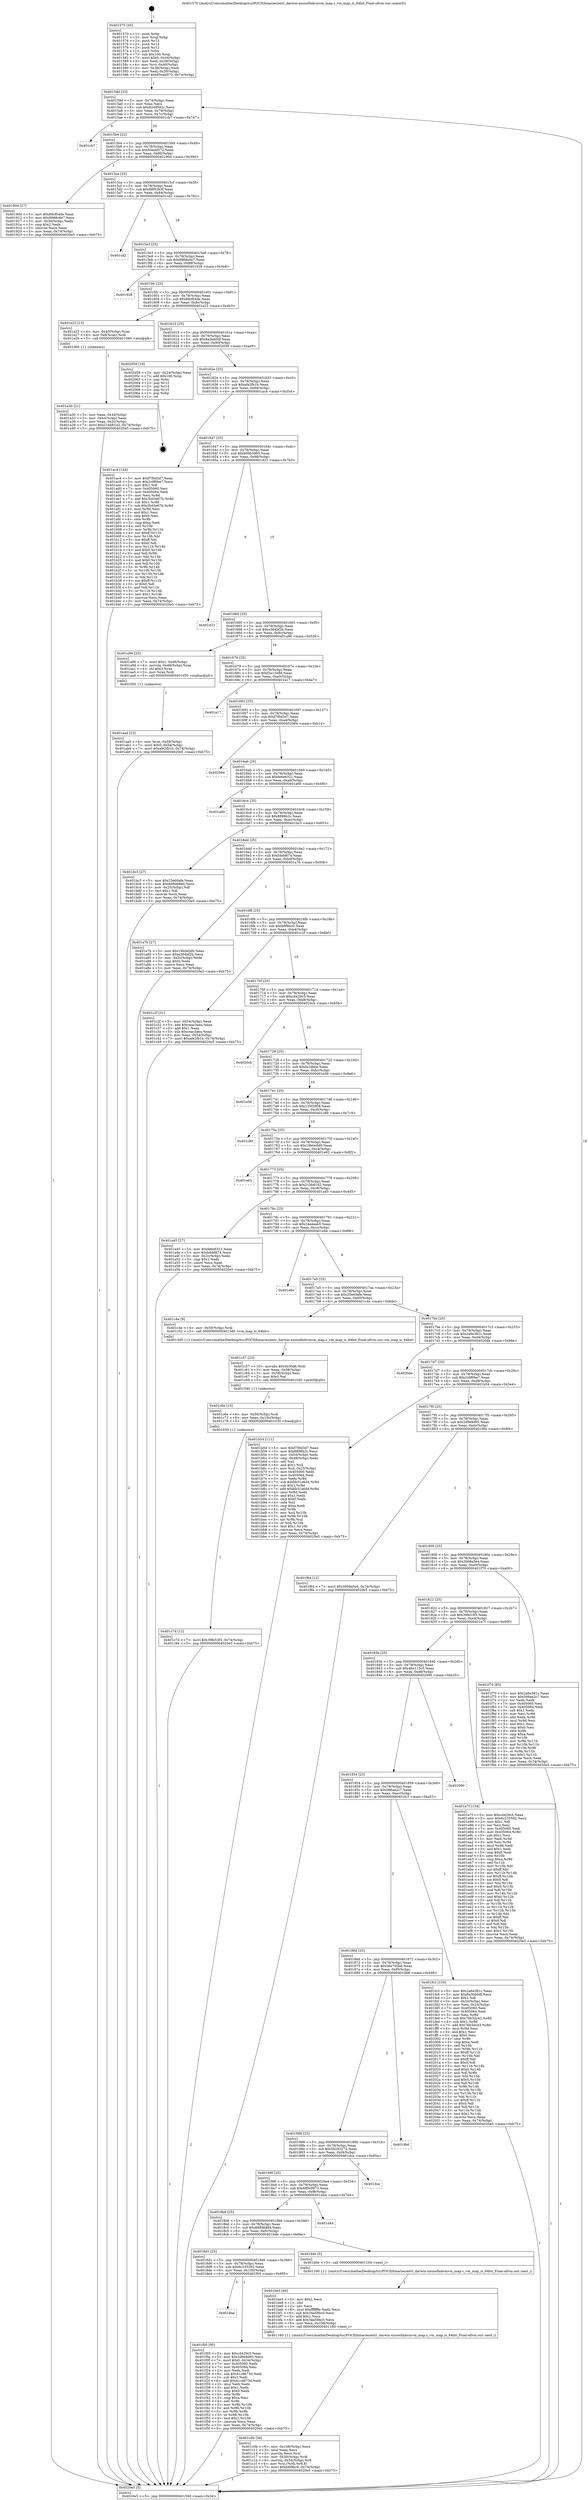 digraph "0x401570" {
  label = "0x401570 (/mnt/c/Users/mathe/Desktop/tcc/POCII/binaries/extr_darwin-xnuosfmkvmvm_map.c_vm_map_is_64bit_Final-ollvm.out::main(0))"
  labelloc = "t"
  node[shape=record]

  Entry [label="",width=0.3,height=0.3,shape=circle,fillcolor=black,style=filled]
  "0x40159d" [label="{
     0x40159d [23]\l
     | [instrs]\l
     &nbsp;&nbsp;0x40159d \<+3\>: mov -0x74(%rbp),%eax\l
     &nbsp;&nbsp;0x4015a0 \<+2\>: mov %eax,%ecx\l
     &nbsp;&nbsp;0x4015a2 \<+6\>: sub $0x8249582c,%ecx\l
     &nbsp;&nbsp;0x4015a8 \<+3\>: mov %eax,-0x78(%rbp)\l
     &nbsp;&nbsp;0x4015ab \<+3\>: mov %ecx,-0x7c(%rbp)\l
     &nbsp;&nbsp;0x4015ae \<+6\>: je 0000000000401cb7 \<main+0x747\>\l
  }"]
  "0x401cb7" [label="{
     0x401cb7\l
  }", style=dashed]
  "0x4015b4" [label="{
     0x4015b4 [22]\l
     | [instrs]\l
     &nbsp;&nbsp;0x4015b4 \<+5\>: jmp 00000000004015b9 \<main+0x49\>\l
     &nbsp;&nbsp;0x4015b9 \<+3\>: mov -0x78(%rbp),%eax\l
     &nbsp;&nbsp;0x4015bc \<+5\>: sub $0x85edd572,%eax\l
     &nbsp;&nbsp;0x4015c1 \<+3\>: mov %eax,-0x80(%rbp)\l
     &nbsp;&nbsp;0x4015c4 \<+6\>: je 000000000040190d \<main+0x39d\>\l
  }"]
  Exit [label="",width=0.3,height=0.3,shape=circle,fillcolor=black,style=filled,peripheries=2]
  "0x40190d" [label="{
     0x40190d [27]\l
     | [instrs]\l
     &nbsp;&nbsp;0x40190d \<+5\>: mov $0x89cf04de,%eax\l
     &nbsp;&nbsp;0x401912 \<+5\>: mov $0x8968c6e7,%ecx\l
     &nbsp;&nbsp;0x401917 \<+3\>: mov -0x30(%rbp),%edx\l
     &nbsp;&nbsp;0x40191a \<+3\>: cmp $0x2,%edx\l
     &nbsp;&nbsp;0x40191d \<+3\>: cmovne %ecx,%eax\l
     &nbsp;&nbsp;0x401920 \<+3\>: mov %eax,-0x74(%rbp)\l
     &nbsp;&nbsp;0x401923 \<+5\>: jmp 00000000004020e5 \<main+0xb75\>\l
  }"]
  "0x4015ca" [label="{
     0x4015ca [25]\l
     | [instrs]\l
     &nbsp;&nbsp;0x4015ca \<+5\>: jmp 00000000004015cf \<main+0x5f\>\l
     &nbsp;&nbsp;0x4015cf \<+3\>: mov -0x78(%rbp),%eax\l
     &nbsp;&nbsp;0x4015d2 \<+5\>: sub $0x88f03b3f,%eax\l
     &nbsp;&nbsp;0x4015d7 \<+6\>: mov %eax,-0x84(%rbp)\l
     &nbsp;&nbsp;0x4015dd \<+6\>: je 0000000000401cd2 \<main+0x762\>\l
  }"]
  "0x4020e5" [label="{
     0x4020e5 [5]\l
     | [instrs]\l
     &nbsp;&nbsp;0x4020e5 \<+5\>: jmp 000000000040159d \<main+0x2d\>\l
  }"]
  "0x401570" [label="{
     0x401570 [45]\l
     | [instrs]\l
     &nbsp;&nbsp;0x401570 \<+1\>: push %rbp\l
     &nbsp;&nbsp;0x401571 \<+3\>: mov %rsp,%rbp\l
     &nbsp;&nbsp;0x401574 \<+2\>: push %r15\l
     &nbsp;&nbsp;0x401576 \<+2\>: push %r14\l
     &nbsp;&nbsp;0x401578 \<+2\>: push %r12\l
     &nbsp;&nbsp;0x40157a \<+1\>: push %rbx\l
     &nbsp;&nbsp;0x40157b \<+7\>: sub $0x100,%rsp\l
     &nbsp;&nbsp;0x401582 \<+7\>: movl $0x0,-0x34(%rbp)\l
     &nbsp;&nbsp;0x401589 \<+3\>: mov %edi,-0x38(%rbp)\l
     &nbsp;&nbsp;0x40158c \<+4\>: mov %rsi,-0x40(%rbp)\l
     &nbsp;&nbsp;0x401590 \<+3\>: mov -0x38(%rbp),%edi\l
     &nbsp;&nbsp;0x401593 \<+3\>: mov %edi,-0x30(%rbp)\l
     &nbsp;&nbsp;0x401596 \<+7\>: movl $0x85edd572,-0x74(%rbp)\l
  }"]
  "0x4018ea" [label="{
     0x4018ea\l
  }", style=dashed]
  "0x401cd2" [label="{
     0x401cd2\l
  }", style=dashed]
  "0x4015e3" [label="{
     0x4015e3 [25]\l
     | [instrs]\l
     &nbsp;&nbsp;0x4015e3 \<+5\>: jmp 00000000004015e8 \<main+0x78\>\l
     &nbsp;&nbsp;0x4015e8 \<+3\>: mov -0x78(%rbp),%eax\l
     &nbsp;&nbsp;0x4015eb \<+5\>: sub $0x8968c6e7,%eax\l
     &nbsp;&nbsp;0x4015f0 \<+6\>: mov %eax,-0x88(%rbp)\l
     &nbsp;&nbsp;0x4015f6 \<+6\>: je 0000000000401928 \<main+0x3b8\>\l
  }"]
  "0x401f05" [label="{
     0x401f05 [95]\l
     | [instrs]\l
     &nbsp;&nbsp;0x401f05 \<+5\>: mov $0xcd429c5,%eax\l
     &nbsp;&nbsp;0x401f0a \<+5\>: mov $0x2d9e8d95,%ecx\l
     &nbsp;&nbsp;0x401f0f \<+7\>: movl $0x0,-0x34(%rbp)\l
     &nbsp;&nbsp;0x401f16 \<+7\>: mov 0x405060,%edx\l
     &nbsp;&nbsp;0x401f1d \<+7\>: mov 0x405064,%esi\l
     &nbsp;&nbsp;0x401f24 \<+2\>: mov %edx,%edi\l
     &nbsp;&nbsp;0x401f26 \<+6\>: sub $0x41cd673d,%edi\l
     &nbsp;&nbsp;0x401f2c \<+3\>: sub $0x1,%edi\l
     &nbsp;&nbsp;0x401f2f \<+6\>: add $0x41cd673d,%edi\l
     &nbsp;&nbsp;0x401f35 \<+3\>: imul %edi,%edx\l
     &nbsp;&nbsp;0x401f38 \<+3\>: and $0x1,%edx\l
     &nbsp;&nbsp;0x401f3b \<+3\>: cmp $0x0,%edx\l
     &nbsp;&nbsp;0x401f3e \<+4\>: sete %r8b\l
     &nbsp;&nbsp;0x401f42 \<+3\>: cmp $0xa,%esi\l
     &nbsp;&nbsp;0x401f45 \<+4\>: setl %r9b\l
     &nbsp;&nbsp;0x401f49 \<+3\>: mov %r8b,%r10b\l
     &nbsp;&nbsp;0x401f4c \<+3\>: and %r9b,%r10b\l
     &nbsp;&nbsp;0x401f4f \<+3\>: xor %r9b,%r8b\l
     &nbsp;&nbsp;0x401f52 \<+3\>: or %r8b,%r10b\l
     &nbsp;&nbsp;0x401f55 \<+4\>: test $0x1,%r10b\l
     &nbsp;&nbsp;0x401f59 \<+3\>: cmovne %ecx,%eax\l
     &nbsp;&nbsp;0x401f5c \<+3\>: mov %eax,-0x74(%rbp)\l
     &nbsp;&nbsp;0x401f5f \<+5\>: jmp 00000000004020e5 \<main+0xb75\>\l
  }"]
  "0x401928" [label="{
     0x401928\l
  }", style=dashed]
  "0x4015fc" [label="{
     0x4015fc [25]\l
     | [instrs]\l
     &nbsp;&nbsp;0x4015fc \<+5\>: jmp 0000000000401601 \<main+0x91\>\l
     &nbsp;&nbsp;0x401601 \<+3\>: mov -0x78(%rbp),%eax\l
     &nbsp;&nbsp;0x401604 \<+5\>: sub $0x89cf04de,%eax\l
     &nbsp;&nbsp;0x401609 \<+6\>: mov %eax,-0x8c(%rbp)\l
     &nbsp;&nbsp;0x40160f \<+6\>: je 0000000000401a23 \<main+0x4b3\>\l
  }"]
  "0x401c7d" [label="{
     0x401c7d [12]\l
     | [instrs]\l
     &nbsp;&nbsp;0x401c7d \<+7\>: movl $0x39fe53f3,-0x74(%rbp)\l
     &nbsp;&nbsp;0x401c84 \<+5\>: jmp 00000000004020e5 \<main+0xb75\>\l
  }"]
  "0x401a23" [label="{
     0x401a23 [13]\l
     | [instrs]\l
     &nbsp;&nbsp;0x401a23 \<+4\>: mov -0x40(%rbp),%rax\l
     &nbsp;&nbsp;0x401a27 \<+4\>: mov 0x8(%rax),%rdi\l
     &nbsp;&nbsp;0x401a2b \<+5\>: call 0000000000401060 \<atoi@plt\>\l
     | [calls]\l
     &nbsp;&nbsp;0x401060 \{1\} (unknown)\l
  }"]
  "0x401615" [label="{
     0x401615 [25]\l
     | [instrs]\l
     &nbsp;&nbsp;0x401615 \<+5\>: jmp 000000000040161a \<main+0xaa\>\l
     &nbsp;&nbsp;0x40161a \<+3\>: mov -0x78(%rbp),%eax\l
     &nbsp;&nbsp;0x40161d \<+5\>: sub $0x8a3bb0df,%eax\l
     &nbsp;&nbsp;0x401622 \<+6\>: mov %eax,-0x90(%rbp)\l
     &nbsp;&nbsp;0x401628 \<+6\>: je 0000000000402059 \<main+0xae9\>\l
  }"]
  "0x401a30" [label="{
     0x401a30 [21]\l
     | [instrs]\l
     &nbsp;&nbsp;0x401a30 \<+3\>: mov %eax,-0x44(%rbp)\l
     &nbsp;&nbsp;0x401a33 \<+3\>: mov -0x44(%rbp),%eax\l
     &nbsp;&nbsp;0x401a36 \<+3\>: mov %eax,-0x2c(%rbp)\l
     &nbsp;&nbsp;0x401a39 \<+7\>: movl $0x21bb81d2,-0x74(%rbp)\l
     &nbsp;&nbsp;0x401a40 \<+5\>: jmp 00000000004020e5 \<main+0xb75\>\l
  }"]
  "0x401c6e" [label="{
     0x401c6e [15]\l
     | [instrs]\l
     &nbsp;&nbsp;0x401c6e \<+4\>: mov -0x50(%rbp),%rdi\l
     &nbsp;&nbsp;0x401c72 \<+6\>: mov %eax,-0x10c(%rbp)\l
     &nbsp;&nbsp;0x401c78 \<+5\>: call 0000000000401030 \<free@plt\>\l
     | [calls]\l
     &nbsp;&nbsp;0x401030 \{1\} (unknown)\l
  }"]
  "0x402059" [label="{
     0x402059 [19]\l
     | [instrs]\l
     &nbsp;&nbsp;0x402059 \<+3\>: mov -0x24(%rbp),%eax\l
     &nbsp;&nbsp;0x40205c \<+7\>: add $0x100,%rsp\l
     &nbsp;&nbsp;0x402063 \<+1\>: pop %rbx\l
     &nbsp;&nbsp;0x402064 \<+2\>: pop %r12\l
     &nbsp;&nbsp;0x402066 \<+2\>: pop %r14\l
     &nbsp;&nbsp;0x402068 \<+2\>: pop %r15\l
     &nbsp;&nbsp;0x40206a \<+1\>: pop %rbp\l
     &nbsp;&nbsp;0x40206b \<+1\>: ret\l
  }"]
  "0x40162e" [label="{
     0x40162e [25]\l
     | [instrs]\l
     &nbsp;&nbsp;0x40162e \<+5\>: jmp 0000000000401633 \<main+0xc3\>\l
     &nbsp;&nbsp;0x401633 \<+3\>: mov -0x78(%rbp),%eax\l
     &nbsp;&nbsp;0x401636 \<+5\>: sub $0xafe2fb1b,%eax\l
     &nbsp;&nbsp;0x40163b \<+6\>: mov %eax,-0x94(%rbp)\l
     &nbsp;&nbsp;0x401641 \<+6\>: je 0000000000401ac4 \<main+0x554\>\l
  }"]
  "0x401c57" [label="{
     0x401c57 [23]\l
     | [instrs]\l
     &nbsp;&nbsp;0x401c57 \<+10\>: movabs $0x4030d6,%rdi\l
     &nbsp;&nbsp;0x401c61 \<+3\>: mov %eax,-0x58(%rbp)\l
     &nbsp;&nbsp;0x401c64 \<+3\>: mov -0x58(%rbp),%esi\l
     &nbsp;&nbsp;0x401c67 \<+2\>: mov $0x0,%al\l
     &nbsp;&nbsp;0x401c69 \<+5\>: call 0000000000401040 \<printf@plt\>\l
     | [calls]\l
     &nbsp;&nbsp;0x401040 \{1\} (unknown)\l
  }"]
  "0x401ac4" [label="{
     0x401ac4 [144]\l
     | [instrs]\l
     &nbsp;&nbsp;0x401ac4 \<+5\>: mov $0xf7f0d3d7,%eax\l
     &nbsp;&nbsp;0x401ac9 \<+5\>: mov $0x2c9f0be7,%ecx\l
     &nbsp;&nbsp;0x401ace \<+2\>: mov $0x1,%dl\l
     &nbsp;&nbsp;0x401ad0 \<+7\>: mov 0x405060,%esi\l
     &nbsp;&nbsp;0x401ad7 \<+7\>: mov 0x405064,%edi\l
     &nbsp;&nbsp;0x401ade \<+3\>: mov %esi,%r8d\l
     &nbsp;&nbsp;0x401ae1 \<+7\>: add $0x3bd3e67b,%r8d\l
     &nbsp;&nbsp;0x401ae8 \<+4\>: sub $0x1,%r8d\l
     &nbsp;&nbsp;0x401aec \<+7\>: sub $0x3bd3e67b,%r8d\l
     &nbsp;&nbsp;0x401af3 \<+4\>: imul %r8d,%esi\l
     &nbsp;&nbsp;0x401af7 \<+3\>: and $0x1,%esi\l
     &nbsp;&nbsp;0x401afa \<+3\>: cmp $0x0,%esi\l
     &nbsp;&nbsp;0x401afd \<+4\>: sete %r9b\l
     &nbsp;&nbsp;0x401b01 \<+3\>: cmp $0xa,%edi\l
     &nbsp;&nbsp;0x401b04 \<+4\>: setl %r10b\l
     &nbsp;&nbsp;0x401b08 \<+3\>: mov %r9b,%r11b\l
     &nbsp;&nbsp;0x401b0b \<+4\>: xor $0xff,%r11b\l
     &nbsp;&nbsp;0x401b0f \<+3\>: mov %r10b,%bl\l
     &nbsp;&nbsp;0x401b12 \<+3\>: xor $0xff,%bl\l
     &nbsp;&nbsp;0x401b15 \<+3\>: xor $0x0,%dl\l
     &nbsp;&nbsp;0x401b18 \<+3\>: mov %r11b,%r14b\l
     &nbsp;&nbsp;0x401b1b \<+4\>: and $0x0,%r14b\l
     &nbsp;&nbsp;0x401b1f \<+3\>: and %dl,%r9b\l
     &nbsp;&nbsp;0x401b22 \<+3\>: mov %bl,%r15b\l
     &nbsp;&nbsp;0x401b25 \<+4\>: and $0x0,%r15b\l
     &nbsp;&nbsp;0x401b29 \<+3\>: and %dl,%r10b\l
     &nbsp;&nbsp;0x401b2c \<+3\>: or %r9b,%r14b\l
     &nbsp;&nbsp;0x401b2f \<+3\>: or %r10b,%r15b\l
     &nbsp;&nbsp;0x401b32 \<+3\>: xor %r15b,%r14b\l
     &nbsp;&nbsp;0x401b35 \<+3\>: or %bl,%r11b\l
     &nbsp;&nbsp;0x401b38 \<+4\>: xor $0xff,%r11b\l
     &nbsp;&nbsp;0x401b3c \<+3\>: or $0x0,%dl\l
     &nbsp;&nbsp;0x401b3f \<+3\>: and %dl,%r11b\l
     &nbsp;&nbsp;0x401b42 \<+3\>: or %r11b,%r14b\l
     &nbsp;&nbsp;0x401b45 \<+4\>: test $0x1,%r14b\l
     &nbsp;&nbsp;0x401b49 \<+3\>: cmovne %ecx,%eax\l
     &nbsp;&nbsp;0x401b4c \<+3\>: mov %eax,-0x74(%rbp)\l
     &nbsp;&nbsp;0x401b4f \<+5\>: jmp 00000000004020e5 \<main+0xb75\>\l
  }"]
  "0x401647" [label="{
     0x401647 [25]\l
     | [instrs]\l
     &nbsp;&nbsp;0x401647 \<+5\>: jmp 000000000040164c \<main+0xdc\>\l
     &nbsp;&nbsp;0x40164c \<+3\>: mov -0x78(%rbp),%eax\l
     &nbsp;&nbsp;0x40164f \<+5\>: sub $0xb0bb3965,%eax\l
     &nbsp;&nbsp;0x401654 \<+6\>: mov %eax,-0x98(%rbp)\l
     &nbsp;&nbsp;0x40165a \<+6\>: je 0000000000401d23 \<main+0x7b3\>\l
  }"]
  "0x401c0b" [label="{
     0x401c0b [36]\l
     | [instrs]\l
     &nbsp;&nbsp;0x401c0b \<+6\>: mov -0x108(%rbp),%ecx\l
     &nbsp;&nbsp;0x401c11 \<+3\>: imul %eax,%ecx\l
     &nbsp;&nbsp;0x401c14 \<+3\>: movslq %ecx,%rsi\l
     &nbsp;&nbsp;0x401c17 \<+4\>: mov -0x50(%rbp),%rdi\l
     &nbsp;&nbsp;0x401c1b \<+4\>: movslq -0x54(%rbp),%r8\l
     &nbsp;&nbsp;0x401c1f \<+4\>: mov %rsi,(%rdi,%r8,8)\l
     &nbsp;&nbsp;0x401c23 \<+7\>: movl $0xb6f8bc0,-0x74(%rbp)\l
     &nbsp;&nbsp;0x401c2a \<+5\>: jmp 00000000004020e5 \<main+0xb75\>\l
  }"]
  "0x401d23" [label="{
     0x401d23\l
  }", style=dashed]
  "0x401660" [label="{
     0x401660 [25]\l
     | [instrs]\l
     &nbsp;&nbsp;0x401660 \<+5\>: jmp 0000000000401665 \<main+0xf5\>\l
     &nbsp;&nbsp;0x401665 \<+3\>: mov -0x78(%rbp),%eax\l
     &nbsp;&nbsp;0x401668 \<+5\>: sub $0xe364bf2b,%eax\l
     &nbsp;&nbsp;0x40166d \<+6\>: mov %eax,-0x9c(%rbp)\l
     &nbsp;&nbsp;0x401673 \<+6\>: je 0000000000401a96 \<main+0x526\>\l
  }"]
  "0x401be3" [label="{
     0x401be3 [40]\l
     | [instrs]\l
     &nbsp;&nbsp;0x401be3 \<+5\>: mov $0x2,%ecx\l
     &nbsp;&nbsp;0x401be8 \<+1\>: cltd\l
     &nbsp;&nbsp;0x401be9 \<+2\>: idiv %ecx\l
     &nbsp;&nbsp;0x401beb \<+6\>: imul $0xfffffffe,%edx,%ecx\l
     &nbsp;&nbsp;0x401bf1 \<+6\>: sub $0x34a58bc0,%ecx\l
     &nbsp;&nbsp;0x401bf7 \<+3\>: add $0x1,%ecx\l
     &nbsp;&nbsp;0x401bfa \<+6\>: add $0x34a58bc0,%ecx\l
     &nbsp;&nbsp;0x401c00 \<+6\>: mov %ecx,-0x108(%rbp)\l
     &nbsp;&nbsp;0x401c06 \<+5\>: call 0000000000401160 \<next_i\>\l
     | [calls]\l
     &nbsp;&nbsp;0x401160 \{1\} (/mnt/c/Users/mathe/Desktop/tcc/POCII/binaries/extr_darwin-xnuosfmkvmvm_map.c_vm_map_is_64bit_Final-ollvm.out::next_i)\l
  }"]
  "0x401a96" [label="{
     0x401a96 [23]\l
     | [instrs]\l
     &nbsp;&nbsp;0x401a96 \<+7\>: movl $0x1,-0x48(%rbp)\l
     &nbsp;&nbsp;0x401a9d \<+4\>: movslq -0x48(%rbp),%rax\l
     &nbsp;&nbsp;0x401aa1 \<+4\>: shl $0x3,%rax\l
     &nbsp;&nbsp;0x401aa5 \<+3\>: mov %rax,%rdi\l
     &nbsp;&nbsp;0x401aa8 \<+5\>: call 0000000000401050 \<malloc@plt\>\l
     | [calls]\l
     &nbsp;&nbsp;0x401050 \{1\} (unknown)\l
  }"]
  "0x401679" [label="{
     0x401679 [25]\l
     | [instrs]\l
     &nbsp;&nbsp;0x401679 \<+5\>: jmp 000000000040167e \<main+0x10e\>\l
     &nbsp;&nbsp;0x40167e \<+3\>: mov -0x78(%rbp),%eax\l
     &nbsp;&nbsp;0x401681 \<+5\>: sub $0xf2e13489,%eax\l
     &nbsp;&nbsp;0x401686 \<+6\>: mov %eax,-0xa0(%rbp)\l
     &nbsp;&nbsp;0x40168c \<+6\>: je 0000000000401a17 \<main+0x4a7\>\l
  }"]
  "0x4018d1" [label="{
     0x4018d1 [25]\l
     | [instrs]\l
     &nbsp;&nbsp;0x4018d1 \<+5\>: jmp 00000000004018d6 \<main+0x366\>\l
     &nbsp;&nbsp;0x4018d6 \<+3\>: mov -0x78(%rbp),%eax\l
     &nbsp;&nbsp;0x4018d9 \<+5\>: sub $0x6c235592,%eax\l
     &nbsp;&nbsp;0x4018de \<+6\>: mov %eax,-0x100(%rbp)\l
     &nbsp;&nbsp;0x4018e4 \<+6\>: je 0000000000401f05 \<main+0x995\>\l
  }"]
  "0x401a17" [label="{
     0x401a17\l
  }", style=dashed]
  "0x401692" [label="{
     0x401692 [25]\l
     | [instrs]\l
     &nbsp;&nbsp;0x401692 \<+5\>: jmp 0000000000401697 \<main+0x127\>\l
     &nbsp;&nbsp;0x401697 \<+3\>: mov -0x78(%rbp),%eax\l
     &nbsp;&nbsp;0x40169a \<+5\>: sub $0xf7f0d3d7,%eax\l
     &nbsp;&nbsp;0x40169f \<+6\>: mov %eax,-0xa4(%rbp)\l
     &nbsp;&nbsp;0x4016a5 \<+6\>: je 0000000000402084 \<main+0xb14\>\l
  }"]
  "0x401bde" [label="{
     0x401bde [5]\l
     | [instrs]\l
     &nbsp;&nbsp;0x401bde \<+5\>: call 0000000000401160 \<next_i\>\l
     | [calls]\l
     &nbsp;&nbsp;0x401160 \{1\} (/mnt/c/Users/mathe/Desktop/tcc/POCII/binaries/extr_darwin-xnuosfmkvmvm_map.c_vm_map_is_64bit_Final-ollvm.out::next_i)\l
  }"]
  "0x402084" [label="{
     0x402084\l
  }", style=dashed]
  "0x4016ab" [label="{
     0x4016ab [25]\l
     | [instrs]\l
     &nbsp;&nbsp;0x4016ab \<+5\>: jmp 00000000004016b0 \<main+0x140\>\l
     &nbsp;&nbsp;0x4016b0 \<+3\>: mov -0x78(%rbp),%eax\l
     &nbsp;&nbsp;0x4016b3 \<+5\>: sub $0xfe6e6321,%eax\l
     &nbsp;&nbsp;0x4016b8 \<+6\>: mov %eax,-0xa8(%rbp)\l
     &nbsp;&nbsp;0x4016be \<+6\>: je 0000000000401a60 \<main+0x4f0\>\l
  }"]
  "0x4018b8" [label="{
     0x4018b8 [25]\l
     | [instrs]\l
     &nbsp;&nbsp;0x4018b8 \<+5\>: jmp 00000000004018bd \<main+0x34d\>\l
     &nbsp;&nbsp;0x4018bd \<+3\>: mov -0x78(%rbp),%eax\l
     &nbsp;&nbsp;0x4018c0 \<+5\>: sub $0x689d6884,%eax\l
     &nbsp;&nbsp;0x4018c5 \<+6\>: mov %eax,-0xfc(%rbp)\l
     &nbsp;&nbsp;0x4018cb \<+6\>: je 0000000000401bde \<main+0x66e\>\l
  }"]
  "0x401a60" [label="{
     0x401a60\l
  }", style=dashed]
  "0x4016c4" [label="{
     0x4016c4 [25]\l
     | [instrs]\l
     &nbsp;&nbsp;0x4016c4 \<+5\>: jmp 00000000004016c9 \<main+0x159\>\l
     &nbsp;&nbsp;0x4016c9 \<+3\>: mov -0x78(%rbp),%eax\l
     &nbsp;&nbsp;0x4016cc \<+5\>: sub $0x8896b2c,%eax\l
     &nbsp;&nbsp;0x4016d1 \<+6\>: mov %eax,-0xac(%rbp)\l
     &nbsp;&nbsp;0x4016d7 \<+6\>: je 0000000000401bc3 \<main+0x653\>\l
  }"]
  "0x401d44" [label="{
     0x401d44\l
  }", style=dashed]
  "0x401bc3" [label="{
     0x401bc3 [27]\l
     | [instrs]\l
     &nbsp;&nbsp;0x401bc3 \<+5\>: mov $0x25e60afe,%eax\l
     &nbsp;&nbsp;0x401bc8 \<+5\>: mov $0x689d6884,%ecx\l
     &nbsp;&nbsp;0x401bcd \<+3\>: mov -0x25(%rbp),%dl\l
     &nbsp;&nbsp;0x401bd0 \<+3\>: test $0x1,%dl\l
     &nbsp;&nbsp;0x401bd3 \<+3\>: cmovne %ecx,%eax\l
     &nbsp;&nbsp;0x401bd6 \<+3\>: mov %eax,-0x74(%rbp)\l
     &nbsp;&nbsp;0x401bd9 \<+5\>: jmp 00000000004020e5 \<main+0xb75\>\l
  }"]
  "0x4016dd" [label="{
     0x4016dd [25]\l
     | [instrs]\l
     &nbsp;&nbsp;0x4016dd \<+5\>: jmp 00000000004016e2 \<main+0x172\>\l
     &nbsp;&nbsp;0x4016e2 \<+3\>: mov -0x78(%rbp),%eax\l
     &nbsp;&nbsp;0x4016e5 \<+5\>: sub $0xb4dd674,%eax\l
     &nbsp;&nbsp;0x4016ea \<+6\>: mov %eax,-0xb0(%rbp)\l
     &nbsp;&nbsp;0x4016f0 \<+6\>: je 0000000000401a7b \<main+0x50b\>\l
  }"]
  "0x40189f" [label="{
     0x40189f [25]\l
     | [instrs]\l
     &nbsp;&nbsp;0x40189f \<+5\>: jmp 00000000004018a4 \<main+0x334\>\l
     &nbsp;&nbsp;0x4018a4 \<+3\>: mov -0x78(%rbp),%eax\l
     &nbsp;&nbsp;0x4018a7 \<+5\>: sub $0x689c9973,%eax\l
     &nbsp;&nbsp;0x4018ac \<+6\>: mov %eax,-0xf8(%rbp)\l
     &nbsp;&nbsp;0x4018b2 \<+6\>: je 0000000000401d44 \<main+0x7d4\>\l
  }"]
  "0x401a7b" [label="{
     0x401a7b [27]\l
     | [instrs]\l
     &nbsp;&nbsp;0x401a7b \<+5\>: mov $0x19b0e0d0,%eax\l
     &nbsp;&nbsp;0x401a80 \<+5\>: mov $0xe364bf2b,%ecx\l
     &nbsp;&nbsp;0x401a85 \<+3\>: mov -0x2c(%rbp),%edx\l
     &nbsp;&nbsp;0x401a88 \<+3\>: cmp $0x0,%edx\l
     &nbsp;&nbsp;0x401a8b \<+3\>: cmove %ecx,%eax\l
     &nbsp;&nbsp;0x401a8e \<+3\>: mov %eax,-0x74(%rbp)\l
     &nbsp;&nbsp;0x401a91 \<+5\>: jmp 00000000004020e5 \<main+0xb75\>\l
  }"]
  "0x4016f6" [label="{
     0x4016f6 [25]\l
     | [instrs]\l
     &nbsp;&nbsp;0x4016f6 \<+5\>: jmp 00000000004016fb \<main+0x18b\>\l
     &nbsp;&nbsp;0x4016fb \<+3\>: mov -0x78(%rbp),%eax\l
     &nbsp;&nbsp;0x4016fe \<+5\>: sub $0xb6f8bc0,%eax\l
     &nbsp;&nbsp;0x401703 \<+6\>: mov %eax,-0xb4(%rbp)\l
     &nbsp;&nbsp;0x401709 \<+6\>: je 0000000000401c2f \<main+0x6bf\>\l
  }"]
  "0x401dca" [label="{
     0x401dca\l
  }", style=dashed]
  "0x401c2f" [label="{
     0x401c2f [31]\l
     | [instrs]\l
     &nbsp;&nbsp;0x401c2f \<+3\>: mov -0x54(%rbp),%eax\l
     &nbsp;&nbsp;0x401c32 \<+5\>: add $0xceac3aea,%eax\l
     &nbsp;&nbsp;0x401c37 \<+3\>: add $0x1,%eax\l
     &nbsp;&nbsp;0x401c3a \<+5\>: sub $0xceac3aea,%eax\l
     &nbsp;&nbsp;0x401c3f \<+3\>: mov %eax,-0x54(%rbp)\l
     &nbsp;&nbsp;0x401c42 \<+7\>: movl $0xafe2fb1b,-0x74(%rbp)\l
     &nbsp;&nbsp;0x401c49 \<+5\>: jmp 00000000004020e5 \<main+0xb75\>\l
  }"]
  "0x40170f" [label="{
     0x40170f [25]\l
     | [instrs]\l
     &nbsp;&nbsp;0x40170f \<+5\>: jmp 0000000000401714 \<main+0x1a4\>\l
     &nbsp;&nbsp;0x401714 \<+3\>: mov -0x78(%rbp),%eax\l
     &nbsp;&nbsp;0x401717 \<+5\>: sub $0xcd429c5,%eax\l
     &nbsp;&nbsp;0x40171c \<+6\>: mov %eax,-0xb8(%rbp)\l
     &nbsp;&nbsp;0x401722 \<+6\>: je 00000000004020cb \<main+0xb5b\>\l
  }"]
  "0x401886" [label="{
     0x401886 [25]\l
     | [instrs]\l
     &nbsp;&nbsp;0x401886 \<+5\>: jmp 000000000040188b \<main+0x31b\>\l
     &nbsp;&nbsp;0x40188b \<+3\>: mov -0x78(%rbp),%eax\l
     &nbsp;&nbsp;0x40188e \<+5\>: sub $0x5b283273,%eax\l
     &nbsp;&nbsp;0x401893 \<+6\>: mov %eax,-0xf4(%rbp)\l
     &nbsp;&nbsp;0x401899 \<+6\>: je 0000000000401dca \<main+0x85a\>\l
  }"]
  "0x4020cb" [label="{
     0x4020cb\l
  }", style=dashed]
  "0x401728" [label="{
     0x401728 [25]\l
     | [instrs]\l
     &nbsp;&nbsp;0x401728 \<+5\>: jmp 000000000040172d \<main+0x1bd\>\l
     &nbsp;&nbsp;0x40172d \<+3\>: mov -0x78(%rbp),%eax\l
     &nbsp;&nbsp;0x401730 \<+5\>: sub $0xfa1dbbe,%eax\l
     &nbsp;&nbsp;0x401735 \<+6\>: mov %eax,-0xbc(%rbp)\l
     &nbsp;&nbsp;0x40173b \<+6\>: je 0000000000401e56 \<main+0x8e6\>\l
  }"]
  "0x4019b8" [label="{
     0x4019b8\l
  }", style=dashed]
  "0x401e56" [label="{
     0x401e56\l
  }", style=dashed]
  "0x401741" [label="{
     0x401741 [25]\l
     | [instrs]\l
     &nbsp;&nbsp;0x401741 \<+5\>: jmp 0000000000401746 \<main+0x1d6\>\l
     &nbsp;&nbsp;0x401746 \<+3\>: mov -0x78(%rbp),%eax\l
     &nbsp;&nbsp;0x401749 \<+5\>: sub $0x125f2808,%eax\l
     &nbsp;&nbsp;0x40174e \<+6\>: mov %eax,-0xc0(%rbp)\l
     &nbsp;&nbsp;0x401754 \<+6\>: je 0000000000401c89 \<main+0x719\>\l
  }"]
  "0x40186d" [label="{
     0x40186d [25]\l
     | [instrs]\l
     &nbsp;&nbsp;0x40186d \<+5\>: jmp 0000000000401872 \<main+0x302\>\l
     &nbsp;&nbsp;0x401872 \<+3\>: mov -0x78(%rbp),%eax\l
     &nbsp;&nbsp;0x401875 \<+5\>: sub $0x58e705b8,%eax\l
     &nbsp;&nbsp;0x40187a \<+6\>: mov %eax,-0xf0(%rbp)\l
     &nbsp;&nbsp;0x401880 \<+6\>: je 00000000004019b8 \<main+0x448\>\l
  }"]
  "0x401c89" [label="{
     0x401c89\l
  }", style=dashed]
  "0x40175a" [label="{
     0x40175a [25]\l
     | [instrs]\l
     &nbsp;&nbsp;0x40175a \<+5\>: jmp 000000000040175f \<main+0x1ef\>\l
     &nbsp;&nbsp;0x40175f \<+3\>: mov -0x78(%rbp),%eax\l
     &nbsp;&nbsp;0x401762 \<+5\>: sub $0x19b0e0d0,%eax\l
     &nbsp;&nbsp;0x401767 \<+6\>: mov %eax,-0xc4(%rbp)\l
     &nbsp;&nbsp;0x40176d \<+6\>: je 0000000000401e62 \<main+0x8f2\>\l
  }"]
  "0x401fc3" [label="{
     0x401fc3 [150]\l
     | [instrs]\l
     &nbsp;&nbsp;0x401fc3 \<+5\>: mov $0x2a6e381c,%eax\l
     &nbsp;&nbsp;0x401fc8 \<+5\>: mov $0x8a3bb0df,%ecx\l
     &nbsp;&nbsp;0x401fcd \<+2\>: mov $0x1,%dl\l
     &nbsp;&nbsp;0x401fcf \<+3\>: mov -0x34(%rbp),%esi\l
     &nbsp;&nbsp;0x401fd2 \<+3\>: mov %esi,-0x24(%rbp)\l
     &nbsp;&nbsp;0x401fd5 \<+7\>: mov 0x405060,%esi\l
     &nbsp;&nbsp;0x401fdc \<+7\>: mov 0x405064,%edi\l
     &nbsp;&nbsp;0x401fe3 \<+3\>: mov %esi,%r8d\l
     &nbsp;&nbsp;0x401fe6 \<+7\>: sub $0x76b3dc43,%r8d\l
     &nbsp;&nbsp;0x401fed \<+4\>: sub $0x1,%r8d\l
     &nbsp;&nbsp;0x401ff1 \<+7\>: add $0x76b3dc43,%r8d\l
     &nbsp;&nbsp;0x401ff8 \<+4\>: imul %r8d,%esi\l
     &nbsp;&nbsp;0x401ffc \<+3\>: and $0x1,%esi\l
     &nbsp;&nbsp;0x401fff \<+3\>: cmp $0x0,%esi\l
     &nbsp;&nbsp;0x402002 \<+4\>: sete %r9b\l
     &nbsp;&nbsp;0x402006 \<+3\>: cmp $0xa,%edi\l
     &nbsp;&nbsp;0x402009 \<+4\>: setl %r10b\l
     &nbsp;&nbsp;0x40200d \<+3\>: mov %r9b,%r11b\l
     &nbsp;&nbsp;0x402010 \<+4\>: xor $0xff,%r11b\l
     &nbsp;&nbsp;0x402014 \<+3\>: mov %r10b,%bl\l
     &nbsp;&nbsp;0x402017 \<+3\>: xor $0xff,%bl\l
     &nbsp;&nbsp;0x40201a \<+3\>: xor $0x0,%dl\l
     &nbsp;&nbsp;0x40201d \<+3\>: mov %r11b,%r14b\l
     &nbsp;&nbsp;0x402020 \<+4\>: and $0x0,%r14b\l
     &nbsp;&nbsp;0x402024 \<+3\>: and %dl,%r9b\l
     &nbsp;&nbsp;0x402027 \<+3\>: mov %bl,%r15b\l
     &nbsp;&nbsp;0x40202a \<+4\>: and $0x0,%r15b\l
     &nbsp;&nbsp;0x40202e \<+3\>: and %dl,%r10b\l
     &nbsp;&nbsp;0x402031 \<+3\>: or %r9b,%r14b\l
     &nbsp;&nbsp;0x402034 \<+3\>: or %r10b,%r15b\l
     &nbsp;&nbsp;0x402037 \<+3\>: xor %r15b,%r14b\l
     &nbsp;&nbsp;0x40203a \<+3\>: or %bl,%r11b\l
     &nbsp;&nbsp;0x40203d \<+4\>: xor $0xff,%r11b\l
     &nbsp;&nbsp;0x402041 \<+3\>: or $0x0,%dl\l
     &nbsp;&nbsp;0x402044 \<+3\>: and %dl,%r11b\l
     &nbsp;&nbsp;0x402047 \<+3\>: or %r11b,%r14b\l
     &nbsp;&nbsp;0x40204a \<+4\>: test $0x1,%r14b\l
     &nbsp;&nbsp;0x40204e \<+3\>: cmovne %ecx,%eax\l
     &nbsp;&nbsp;0x402051 \<+3\>: mov %eax,-0x74(%rbp)\l
     &nbsp;&nbsp;0x402054 \<+5\>: jmp 00000000004020e5 \<main+0xb75\>\l
  }"]
  "0x401e62" [label="{
     0x401e62\l
  }", style=dashed]
  "0x401773" [label="{
     0x401773 [25]\l
     | [instrs]\l
     &nbsp;&nbsp;0x401773 \<+5\>: jmp 0000000000401778 \<main+0x208\>\l
     &nbsp;&nbsp;0x401778 \<+3\>: mov -0x78(%rbp),%eax\l
     &nbsp;&nbsp;0x40177b \<+5\>: sub $0x21bb81d2,%eax\l
     &nbsp;&nbsp;0x401780 \<+6\>: mov %eax,-0xc8(%rbp)\l
     &nbsp;&nbsp;0x401786 \<+6\>: je 0000000000401a45 \<main+0x4d5\>\l
  }"]
  "0x401854" [label="{
     0x401854 [25]\l
     | [instrs]\l
     &nbsp;&nbsp;0x401854 \<+5\>: jmp 0000000000401859 \<main+0x2e9\>\l
     &nbsp;&nbsp;0x401859 \<+3\>: mov -0x78(%rbp),%eax\l
     &nbsp;&nbsp;0x40185c \<+5\>: sub $0x566ae2c7,%eax\l
     &nbsp;&nbsp;0x401861 \<+6\>: mov %eax,-0xec(%rbp)\l
     &nbsp;&nbsp;0x401867 \<+6\>: je 0000000000401fc3 \<main+0xa53\>\l
  }"]
  "0x401a45" [label="{
     0x401a45 [27]\l
     | [instrs]\l
     &nbsp;&nbsp;0x401a45 \<+5\>: mov $0xfe6e6321,%eax\l
     &nbsp;&nbsp;0x401a4a \<+5\>: mov $0xb4dd674,%ecx\l
     &nbsp;&nbsp;0x401a4f \<+3\>: mov -0x2c(%rbp),%edx\l
     &nbsp;&nbsp;0x401a52 \<+3\>: cmp $0x1,%edx\l
     &nbsp;&nbsp;0x401a55 \<+3\>: cmovl %ecx,%eax\l
     &nbsp;&nbsp;0x401a58 \<+3\>: mov %eax,-0x74(%rbp)\l
     &nbsp;&nbsp;0x401a5b \<+5\>: jmp 00000000004020e5 \<main+0xb75\>\l
  }"]
  "0x40178c" [label="{
     0x40178c [25]\l
     | [instrs]\l
     &nbsp;&nbsp;0x40178c \<+5\>: jmp 0000000000401791 \<main+0x221\>\l
     &nbsp;&nbsp;0x401791 \<+3\>: mov -0x78(%rbp),%eax\l
     &nbsp;&nbsp;0x401794 \<+5\>: sub $0x24e4aab5,%eax\l
     &nbsp;&nbsp;0x401799 \<+6\>: mov %eax,-0xcc(%rbp)\l
     &nbsp;&nbsp;0x40179f \<+6\>: je 0000000000401e6e \<main+0x8fe\>\l
  }"]
  "0x401aad" [label="{
     0x401aad [23]\l
     | [instrs]\l
     &nbsp;&nbsp;0x401aad \<+4\>: mov %rax,-0x50(%rbp)\l
     &nbsp;&nbsp;0x401ab1 \<+7\>: movl $0x0,-0x54(%rbp)\l
     &nbsp;&nbsp;0x401ab8 \<+7\>: movl $0xafe2fb1b,-0x74(%rbp)\l
     &nbsp;&nbsp;0x401abf \<+5\>: jmp 00000000004020e5 \<main+0xb75\>\l
  }"]
  "0x402090" [label="{
     0x402090\l
  }", style=dashed]
  "0x401e6e" [label="{
     0x401e6e\l
  }", style=dashed]
  "0x4017a5" [label="{
     0x4017a5 [25]\l
     | [instrs]\l
     &nbsp;&nbsp;0x4017a5 \<+5\>: jmp 00000000004017aa \<main+0x23a\>\l
     &nbsp;&nbsp;0x4017aa \<+3\>: mov -0x78(%rbp),%eax\l
     &nbsp;&nbsp;0x4017ad \<+5\>: sub $0x25e60afe,%eax\l
     &nbsp;&nbsp;0x4017b2 \<+6\>: mov %eax,-0xd0(%rbp)\l
     &nbsp;&nbsp;0x4017b8 \<+6\>: je 0000000000401c4e \<main+0x6de\>\l
  }"]
  "0x40183b" [label="{
     0x40183b [25]\l
     | [instrs]\l
     &nbsp;&nbsp;0x40183b \<+5\>: jmp 0000000000401840 \<main+0x2d0\>\l
     &nbsp;&nbsp;0x401840 \<+3\>: mov -0x78(%rbp),%eax\l
     &nbsp;&nbsp;0x401843 \<+5\>: sub $0x46e115c5,%eax\l
     &nbsp;&nbsp;0x401848 \<+6\>: mov %eax,-0xe8(%rbp)\l
     &nbsp;&nbsp;0x40184e \<+6\>: je 0000000000402090 \<main+0xb20\>\l
  }"]
  "0x401c4e" [label="{
     0x401c4e [9]\l
     | [instrs]\l
     &nbsp;&nbsp;0x401c4e \<+4\>: mov -0x50(%rbp),%rdi\l
     &nbsp;&nbsp;0x401c52 \<+5\>: call 00000000004013d0 \<vm_map_is_64bit\>\l
     | [calls]\l
     &nbsp;&nbsp;0x4013d0 \{1\} (/mnt/c/Users/mathe/Desktop/tcc/POCII/binaries/extr_darwin-xnuosfmkvmvm_map.c_vm_map_is_64bit_Final-ollvm.out::vm_map_is_64bit)\l
  }"]
  "0x4017be" [label="{
     0x4017be [25]\l
     | [instrs]\l
     &nbsp;&nbsp;0x4017be \<+5\>: jmp 00000000004017c3 \<main+0x253\>\l
     &nbsp;&nbsp;0x4017c3 \<+3\>: mov -0x78(%rbp),%eax\l
     &nbsp;&nbsp;0x4017c6 \<+5\>: sub $0x2a6e381c,%eax\l
     &nbsp;&nbsp;0x4017cb \<+6\>: mov %eax,-0xd4(%rbp)\l
     &nbsp;&nbsp;0x4017d1 \<+6\>: je 00000000004020de \<main+0xb6e\>\l
  }"]
  "0x401e7f" [label="{
     0x401e7f [134]\l
     | [instrs]\l
     &nbsp;&nbsp;0x401e7f \<+5\>: mov $0xcd429c5,%eax\l
     &nbsp;&nbsp;0x401e84 \<+5\>: mov $0x6c235592,%ecx\l
     &nbsp;&nbsp;0x401e89 \<+2\>: mov $0x1,%dl\l
     &nbsp;&nbsp;0x401e8b \<+2\>: xor %esi,%esi\l
     &nbsp;&nbsp;0x401e8d \<+7\>: mov 0x405060,%edi\l
     &nbsp;&nbsp;0x401e94 \<+8\>: mov 0x405064,%r8d\l
     &nbsp;&nbsp;0x401e9c \<+3\>: sub $0x1,%esi\l
     &nbsp;&nbsp;0x401e9f \<+3\>: mov %edi,%r9d\l
     &nbsp;&nbsp;0x401ea2 \<+3\>: add %esi,%r9d\l
     &nbsp;&nbsp;0x401ea5 \<+4\>: imul %r9d,%edi\l
     &nbsp;&nbsp;0x401ea9 \<+3\>: and $0x1,%edi\l
     &nbsp;&nbsp;0x401eac \<+3\>: cmp $0x0,%edi\l
     &nbsp;&nbsp;0x401eaf \<+4\>: sete %r10b\l
     &nbsp;&nbsp;0x401eb3 \<+4\>: cmp $0xa,%r8d\l
     &nbsp;&nbsp;0x401eb7 \<+4\>: setl %r11b\l
     &nbsp;&nbsp;0x401ebb \<+3\>: mov %r10b,%bl\l
     &nbsp;&nbsp;0x401ebe \<+3\>: xor $0xff,%bl\l
     &nbsp;&nbsp;0x401ec1 \<+3\>: mov %r11b,%r14b\l
     &nbsp;&nbsp;0x401ec4 \<+4\>: xor $0xff,%r14b\l
     &nbsp;&nbsp;0x401ec8 \<+3\>: xor $0x0,%dl\l
     &nbsp;&nbsp;0x401ecb \<+3\>: mov %bl,%r15b\l
     &nbsp;&nbsp;0x401ece \<+4\>: and $0x0,%r15b\l
     &nbsp;&nbsp;0x401ed2 \<+3\>: and %dl,%r10b\l
     &nbsp;&nbsp;0x401ed5 \<+3\>: mov %r14b,%r12b\l
     &nbsp;&nbsp;0x401ed8 \<+4\>: and $0x0,%r12b\l
     &nbsp;&nbsp;0x401edc \<+3\>: and %dl,%r11b\l
     &nbsp;&nbsp;0x401edf \<+3\>: or %r10b,%r15b\l
     &nbsp;&nbsp;0x401ee2 \<+3\>: or %r11b,%r12b\l
     &nbsp;&nbsp;0x401ee5 \<+3\>: xor %r12b,%r15b\l
     &nbsp;&nbsp;0x401ee8 \<+3\>: or %r14b,%bl\l
     &nbsp;&nbsp;0x401eeb \<+3\>: xor $0xff,%bl\l
     &nbsp;&nbsp;0x401eee \<+3\>: or $0x0,%dl\l
     &nbsp;&nbsp;0x401ef1 \<+2\>: and %dl,%bl\l
     &nbsp;&nbsp;0x401ef3 \<+3\>: or %bl,%r15b\l
     &nbsp;&nbsp;0x401ef6 \<+4\>: test $0x1,%r15b\l
     &nbsp;&nbsp;0x401efa \<+3\>: cmovne %ecx,%eax\l
     &nbsp;&nbsp;0x401efd \<+3\>: mov %eax,-0x74(%rbp)\l
     &nbsp;&nbsp;0x401f00 \<+5\>: jmp 00000000004020e5 \<main+0xb75\>\l
  }"]
  "0x4020de" [label="{
     0x4020de\l
  }", style=dashed]
  "0x4017d7" [label="{
     0x4017d7 [25]\l
     | [instrs]\l
     &nbsp;&nbsp;0x4017d7 \<+5\>: jmp 00000000004017dc \<main+0x26c\>\l
     &nbsp;&nbsp;0x4017dc \<+3\>: mov -0x78(%rbp),%eax\l
     &nbsp;&nbsp;0x4017df \<+5\>: sub $0x2c9f0be7,%eax\l
     &nbsp;&nbsp;0x4017e4 \<+6\>: mov %eax,-0xd8(%rbp)\l
     &nbsp;&nbsp;0x4017ea \<+6\>: je 0000000000401b54 \<main+0x5e4\>\l
  }"]
  "0x401822" [label="{
     0x401822 [25]\l
     | [instrs]\l
     &nbsp;&nbsp;0x401822 \<+5\>: jmp 0000000000401827 \<main+0x2b7\>\l
     &nbsp;&nbsp;0x401827 \<+3\>: mov -0x78(%rbp),%eax\l
     &nbsp;&nbsp;0x40182a \<+5\>: sub $0x39fe53f3,%eax\l
     &nbsp;&nbsp;0x40182f \<+6\>: mov %eax,-0xe4(%rbp)\l
     &nbsp;&nbsp;0x401835 \<+6\>: je 0000000000401e7f \<main+0x90f\>\l
  }"]
  "0x401b54" [label="{
     0x401b54 [111]\l
     | [instrs]\l
     &nbsp;&nbsp;0x401b54 \<+5\>: mov $0xf7f0d3d7,%eax\l
     &nbsp;&nbsp;0x401b59 \<+5\>: mov $0x8896b2c,%ecx\l
     &nbsp;&nbsp;0x401b5e \<+3\>: mov -0x54(%rbp),%edx\l
     &nbsp;&nbsp;0x401b61 \<+3\>: cmp -0x48(%rbp),%edx\l
     &nbsp;&nbsp;0x401b64 \<+4\>: setl %sil\l
     &nbsp;&nbsp;0x401b68 \<+4\>: and $0x1,%sil\l
     &nbsp;&nbsp;0x401b6c \<+4\>: mov %sil,-0x25(%rbp)\l
     &nbsp;&nbsp;0x401b70 \<+7\>: mov 0x405060,%edx\l
     &nbsp;&nbsp;0x401b77 \<+7\>: mov 0x405064,%edi\l
     &nbsp;&nbsp;0x401b7e \<+3\>: mov %edx,%r8d\l
     &nbsp;&nbsp;0x401b81 \<+7\>: sub $0xbb31a6d4,%r8d\l
     &nbsp;&nbsp;0x401b88 \<+4\>: sub $0x1,%r8d\l
     &nbsp;&nbsp;0x401b8c \<+7\>: add $0xbb31a6d4,%r8d\l
     &nbsp;&nbsp;0x401b93 \<+4\>: imul %r8d,%edx\l
     &nbsp;&nbsp;0x401b97 \<+3\>: and $0x1,%edx\l
     &nbsp;&nbsp;0x401b9a \<+3\>: cmp $0x0,%edx\l
     &nbsp;&nbsp;0x401b9d \<+4\>: sete %sil\l
     &nbsp;&nbsp;0x401ba1 \<+3\>: cmp $0xa,%edi\l
     &nbsp;&nbsp;0x401ba4 \<+4\>: setl %r9b\l
     &nbsp;&nbsp;0x401ba8 \<+3\>: mov %sil,%r10b\l
     &nbsp;&nbsp;0x401bab \<+3\>: and %r9b,%r10b\l
     &nbsp;&nbsp;0x401bae \<+3\>: xor %r9b,%sil\l
     &nbsp;&nbsp;0x401bb1 \<+3\>: or %sil,%r10b\l
     &nbsp;&nbsp;0x401bb4 \<+4\>: test $0x1,%r10b\l
     &nbsp;&nbsp;0x401bb8 \<+3\>: cmovne %ecx,%eax\l
     &nbsp;&nbsp;0x401bbb \<+3\>: mov %eax,-0x74(%rbp)\l
     &nbsp;&nbsp;0x401bbe \<+5\>: jmp 00000000004020e5 \<main+0xb75\>\l
  }"]
  "0x4017f0" [label="{
     0x4017f0 [25]\l
     | [instrs]\l
     &nbsp;&nbsp;0x4017f0 \<+5\>: jmp 00000000004017f5 \<main+0x285\>\l
     &nbsp;&nbsp;0x4017f5 \<+3\>: mov -0x78(%rbp),%eax\l
     &nbsp;&nbsp;0x4017f8 \<+5\>: sub $0x2d9e8d95,%eax\l
     &nbsp;&nbsp;0x4017fd \<+6\>: mov %eax,-0xdc(%rbp)\l
     &nbsp;&nbsp;0x401803 \<+6\>: je 0000000000401f64 \<main+0x9f4\>\l
  }"]
  "0x401f70" [label="{
     0x401f70 [83]\l
     | [instrs]\l
     &nbsp;&nbsp;0x401f70 \<+5\>: mov $0x2a6e381c,%eax\l
     &nbsp;&nbsp;0x401f75 \<+5\>: mov $0x566ae2c7,%ecx\l
     &nbsp;&nbsp;0x401f7a \<+2\>: xor %edx,%edx\l
     &nbsp;&nbsp;0x401f7c \<+7\>: mov 0x405060,%esi\l
     &nbsp;&nbsp;0x401f83 \<+7\>: mov 0x405064,%edi\l
     &nbsp;&nbsp;0x401f8a \<+3\>: sub $0x1,%edx\l
     &nbsp;&nbsp;0x401f8d \<+3\>: mov %esi,%r8d\l
     &nbsp;&nbsp;0x401f90 \<+3\>: add %edx,%r8d\l
     &nbsp;&nbsp;0x401f93 \<+4\>: imul %r8d,%esi\l
     &nbsp;&nbsp;0x401f97 \<+3\>: and $0x1,%esi\l
     &nbsp;&nbsp;0x401f9a \<+3\>: cmp $0x0,%esi\l
     &nbsp;&nbsp;0x401f9d \<+4\>: sete %r9b\l
     &nbsp;&nbsp;0x401fa1 \<+3\>: cmp $0xa,%edi\l
     &nbsp;&nbsp;0x401fa4 \<+4\>: setl %r10b\l
     &nbsp;&nbsp;0x401fa8 \<+3\>: mov %r9b,%r11b\l
     &nbsp;&nbsp;0x401fab \<+3\>: and %r10b,%r11b\l
     &nbsp;&nbsp;0x401fae \<+3\>: xor %r10b,%r9b\l
     &nbsp;&nbsp;0x401fb1 \<+3\>: or %r9b,%r11b\l
     &nbsp;&nbsp;0x401fb4 \<+4\>: test $0x1,%r11b\l
     &nbsp;&nbsp;0x401fb8 \<+3\>: cmovne %ecx,%eax\l
     &nbsp;&nbsp;0x401fbb \<+3\>: mov %eax,-0x74(%rbp)\l
     &nbsp;&nbsp;0x401fbe \<+5\>: jmp 00000000004020e5 \<main+0xb75\>\l
  }"]
  "0x401f64" [label="{
     0x401f64 [12]\l
     | [instrs]\l
     &nbsp;&nbsp;0x401f64 \<+7\>: movl $0x3008a5e4,-0x74(%rbp)\l
     &nbsp;&nbsp;0x401f6b \<+5\>: jmp 00000000004020e5 \<main+0xb75\>\l
  }"]
  "0x401809" [label="{
     0x401809 [25]\l
     | [instrs]\l
     &nbsp;&nbsp;0x401809 \<+5\>: jmp 000000000040180e \<main+0x29e\>\l
     &nbsp;&nbsp;0x40180e \<+3\>: mov -0x78(%rbp),%eax\l
     &nbsp;&nbsp;0x401811 \<+5\>: sub $0x3008a5e4,%eax\l
     &nbsp;&nbsp;0x401816 \<+6\>: mov %eax,-0xe0(%rbp)\l
     &nbsp;&nbsp;0x40181c \<+6\>: je 0000000000401f70 \<main+0xa00\>\l
  }"]
  Entry -> "0x401570" [label=" 1"]
  "0x40159d" -> "0x401cb7" [label=" 0"]
  "0x40159d" -> "0x4015b4" [label=" 20"]
  "0x402059" -> Exit [label=" 1"]
  "0x4015b4" -> "0x40190d" [label=" 1"]
  "0x4015b4" -> "0x4015ca" [label=" 19"]
  "0x40190d" -> "0x4020e5" [label=" 1"]
  "0x401570" -> "0x40159d" [label=" 1"]
  "0x4020e5" -> "0x40159d" [label=" 19"]
  "0x401fc3" -> "0x4020e5" [label=" 1"]
  "0x4015ca" -> "0x401cd2" [label=" 0"]
  "0x4015ca" -> "0x4015e3" [label=" 19"]
  "0x401f70" -> "0x4020e5" [label=" 1"]
  "0x4015e3" -> "0x401928" [label=" 0"]
  "0x4015e3" -> "0x4015fc" [label=" 19"]
  "0x401f64" -> "0x4020e5" [label=" 1"]
  "0x4015fc" -> "0x401a23" [label=" 1"]
  "0x4015fc" -> "0x401615" [label=" 18"]
  "0x401a23" -> "0x401a30" [label=" 1"]
  "0x401a30" -> "0x4020e5" [label=" 1"]
  "0x4018d1" -> "0x4018ea" [label=" 0"]
  "0x401615" -> "0x402059" [label=" 1"]
  "0x401615" -> "0x40162e" [label=" 17"]
  "0x4018d1" -> "0x401f05" [label=" 1"]
  "0x40162e" -> "0x401ac4" [label=" 2"]
  "0x40162e" -> "0x401647" [label=" 15"]
  "0x401f05" -> "0x4020e5" [label=" 1"]
  "0x401647" -> "0x401d23" [label=" 0"]
  "0x401647" -> "0x401660" [label=" 15"]
  "0x401e7f" -> "0x4020e5" [label=" 1"]
  "0x401660" -> "0x401a96" [label=" 1"]
  "0x401660" -> "0x401679" [label=" 14"]
  "0x401c7d" -> "0x4020e5" [label=" 1"]
  "0x401679" -> "0x401a17" [label=" 0"]
  "0x401679" -> "0x401692" [label=" 14"]
  "0x401c6e" -> "0x401c7d" [label=" 1"]
  "0x401692" -> "0x402084" [label=" 0"]
  "0x401692" -> "0x4016ab" [label=" 14"]
  "0x401c57" -> "0x401c6e" [label=" 1"]
  "0x4016ab" -> "0x401a60" [label=" 0"]
  "0x4016ab" -> "0x4016c4" [label=" 14"]
  "0x401c2f" -> "0x4020e5" [label=" 1"]
  "0x4016c4" -> "0x401bc3" [label=" 2"]
  "0x4016c4" -> "0x4016dd" [label=" 12"]
  "0x401c0b" -> "0x4020e5" [label=" 1"]
  "0x4016dd" -> "0x401a7b" [label=" 1"]
  "0x4016dd" -> "0x4016f6" [label=" 11"]
  "0x401bde" -> "0x401be3" [label=" 1"]
  "0x4016f6" -> "0x401c2f" [label=" 1"]
  "0x4016f6" -> "0x40170f" [label=" 10"]
  "0x4018b8" -> "0x4018d1" [label=" 1"]
  "0x40170f" -> "0x4020cb" [label=" 0"]
  "0x40170f" -> "0x401728" [label=" 10"]
  "0x401c4e" -> "0x401c57" [label=" 1"]
  "0x401728" -> "0x401e56" [label=" 0"]
  "0x401728" -> "0x401741" [label=" 10"]
  "0x40189f" -> "0x4018b8" [label=" 2"]
  "0x401741" -> "0x401c89" [label=" 0"]
  "0x401741" -> "0x40175a" [label=" 10"]
  "0x401be3" -> "0x401c0b" [label=" 1"]
  "0x40175a" -> "0x401e62" [label=" 0"]
  "0x40175a" -> "0x401773" [label=" 10"]
  "0x401886" -> "0x40189f" [label=" 2"]
  "0x401773" -> "0x401a45" [label=" 1"]
  "0x401773" -> "0x40178c" [label=" 9"]
  "0x401a45" -> "0x4020e5" [label=" 1"]
  "0x401a7b" -> "0x4020e5" [label=" 1"]
  "0x401a96" -> "0x401aad" [label=" 1"]
  "0x401aad" -> "0x4020e5" [label=" 1"]
  "0x401ac4" -> "0x4020e5" [label=" 2"]
  "0x4018b8" -> "0x401bde" [label=" 1"]
  "0x40178c" -> "0x401e6e" [label=" 0"]
  "0x40178c" -> "0x4017a5" [label=" 9"]
  "0x40186d" -> "0x401886" [label=" 2"]
  "0x4017a5" -> "0x401c4e" [label=" 1"]
  "0x4017a5" -> "0x4017be" [label=" 8"]
  "0x40189f" -> "0x401d44" [label=" 0"]
  "0x4017be" -> "0x4020de" [label=" 0"]
  "0x4017be" -> "0x4017d7" [label=" 8"]
  "0x401854" -> "0x40186d" [label=" 2"]
  "0x4017d7" -> "0x401b54" [label=" 2"]
  "0x4017d7" -> "0x4017f0" [label=" 6"]
  "0x401b54" -> "0x4020e5" [label=" 2"]
  "0x401bc3" -> "0x4020e5" [label=" 2"]
  "0x401886" -> "0x401dca" [label=" 0"]
  "0x4017f0" -> "0x401f64" [label=" 1"]
  "0x4017f0" -> "0x401809" [label=" 5"]
  "0x40183b" -> "0x401854" [label=" 3"]
  "0x401809" -> "0x401f70" [label=" 1"]
  "0x401809" -> "0x401822" [label=" 4"]
  "0x401854" -> "0x401fc3" [label=" 1"]
  "0x401822" -> "0x401e7f" [label=" 1"]
  "0x401822" -> "0x40183b" [label=" 3"]
  "0x40186d" -> "0x4019b8" [label=" 0"]
  "0x40183b" -> "0x402090" [label=" 0"]
}
